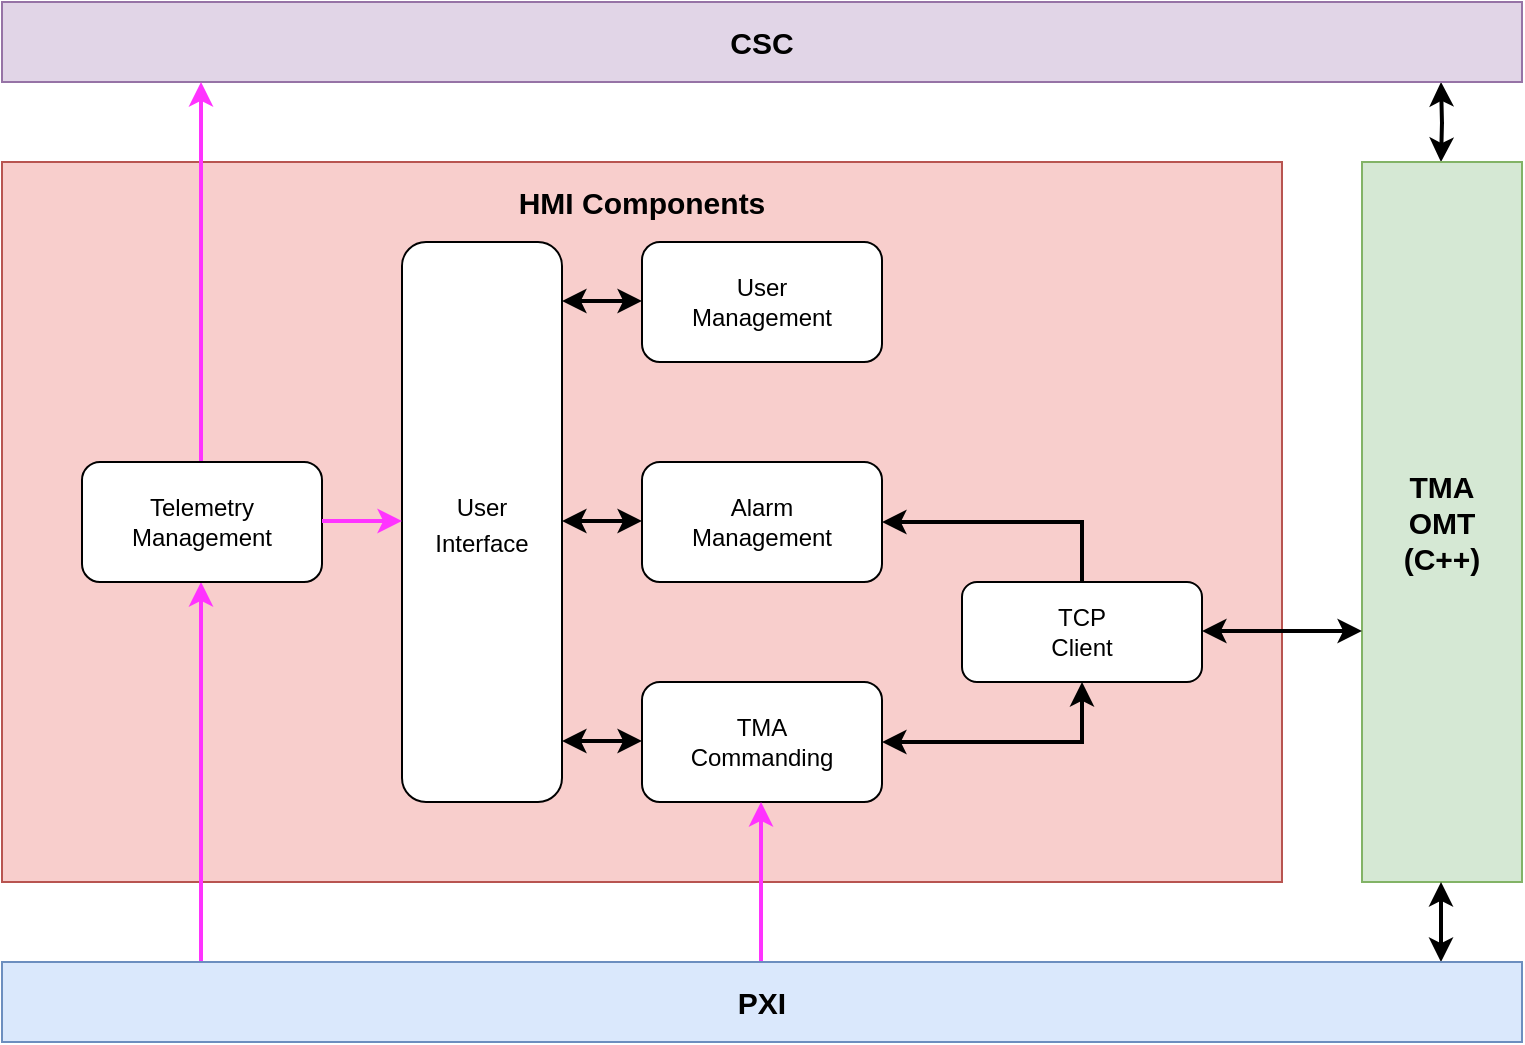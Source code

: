 <mxfile version="13.4.4" type="device"><diagram id="BoxiaOFGKJF3TGBxJh3o" name="Page-1"><mxGraphModel dx="1422" dy="822" grid="1" gridSize="10" guides="1" tooltips="1" connect="1" arrows="1" fold="1" page="1" pageScale="1" pageWidth="827" pageHeight="1169" math="0" shadow="0"><root><mxCell id="0"/><mxCell id="1" parent="0"/><mxCell id="HeIFX1rS8keigrghSIzd-37" value="&lt;h1 style=&quot;text-align: center ; font-size: 15px&quot;&gt;&lt;br&gt;&lt;/h1&gt;&lt;h1 style=&quot;text-align: center ; font-size: 15px&quot;&gt;&lt;br&gt;&lt;/h1&gt;" style="text;html=1;strokeColor=#b85450;fillColor=#f8cecc;spacing=5;spacingTop=-20;whiteSpace=wrap;overflow=hidden;rounded=0;fontSize=15;" parent="1" vertex="1"><mxGeometry x="320" y="160" width="640" height="360" as="geometry"/></mxCell><mxCell id="HeIFX1rS8keigrghSIzd-80" style="edgeStyle=orthogonalEdgeStyle;rounded=0;html=1;startArrow=none;startFill=0;endArrow=classic;endFill=1;jettySize=auto;orthogonalLoop=1;fontSize=15;strokeWidth=2;strokeColor=#FF33FF;" parent="1" edge="1"><mxGeometry relative="1" as="geometry"><mxPoint x="419.5" y="570" as="sourcePoint"/><mxPoint x="419.5" y="370" as="targetPoint"/></mxGeometry></mxCell><mxCell id="HeIFX1rS8keigrghSIzd-76" style="edgeStyle=orthogonalEdgeStyle;rounded=0;html=1;jettySize=auto;orthogonalLoop=1;fontSize=15;startArrow=classic;startFill=1;endArrow=classic;endFill=1;strokeWidth=2;" parent="1" edge="1"><mxGeometry relative="1" as="geometry"><mxPoint x="1039.5" y="120" as="targetPoint"/><mxPoint x="1039.5" y="160" as="sourcePoint"/></mxGeometry></mxCell><mxCell id="HeIFX1rS8keigrghSIzd-50" value="TMA&lt;br&gt;OMT&lt;br&gt;(C++)&lt;br&gt;" style="rounded=0;whiteSpace=wrap;html=1;fillColor=#d5e8d4;fontSize=15;strokeColor=#82b366;fontStyle=1" parent="1" vertex="1"><mxGeometry x="1000" y="160" width="80" height="360" as="geometry"/></mxCell><mxCell id="HeIFX1rS8keigrghSIzd-51" value="CSC" style="rounded=0;whiteSpace=wrap;html=1;fillColor=#e1d5e7;fontSize=15;strokeColor=#9673a6;fontStyle=1" parent="1" vertex="1"><mxGeometry x="320" y="80" width="760" height="40" as="geometry"/></mxCell><mxCell id="HeIFX1rS8keigrghSIzd-70" value="&lt;span style=&quot;font-size: 12px&quot;&gt;User&lt;br&gt;Interface&lt;/span&gt;" style="rounded=1;whiteSpace=wrap;html=1;fontSize=15;" parent="1" vertex="1"><mxGeometry x="520" y="200" width="80" height="280" as="geometry"/></mxCell><mxCell id="HeIFX1rS8keigrghSIzd-9" value="Alarm&lt;br&gt;Management" style="rounded=1;whiteSpace=wrap;html=1;" parent="1" vertex="1"><mxGeometry x="640.0" y="310" width="120" height="60" as="geometry"/></mxCell><mxCell id="yuK_DDWwgFEz9-a0BVwq-20" style="edgeStyle=orthogonalEdgeStyle;rounded=0;orthogonalLoop=1;jettySize=auto;html=1;exitX=0.5;exitY=1;exitDx=0;exitDy=0;entryX=1;entryY=0.5;entryDx=0;entryDy=0;startArrow=classic;startFill=1;endArrow=classic;endFill=1;strokeColor=#000000;strokeWidth=2;" edge="1" parent="1" source="yuK_DDWwgFEz9-a0BVwq-15" target="HeIFX1rS8keigrghSIzd-17"><mxGeometry relative="1" as="geometry"/></mxCell><mxCell id="HeIFX1rS8keigrghSIzd-17" value="TMA&lt;br&gt;Commanding" style="rounded=1;whiteSpace=wrap;html=1;" parent="1" vertex="1"><mxGeometry x="640.0" y="420" width="120" height="60" as="geometry"/></mxCell><mxCell id="HeIFX1rS8keigrghSIzd-104" style="edgeStyle=orthogonalEdgeStyle;rounded=0;html=1;startArrow=classic;startFill=1;endArrow=none;endFill=0;jettySize=auto;orthogonalLoop=1;strokeWidth=2;fontSize=15;strokeColor=#FF33FF;" parent="1" edge="1"><mxGeometry relative="1" as="geometry"><mxPoint x="699.5" y="565" as="targetPoint"/><mxPoint x="699.5" y="480" as="sourcePoint"/></mxGeometry></mxCell><mxCell id="HeIFX1rS8keigrghSIzd-83" style="edgeStyle=orthogonalEdgeStyle;rounded=0;html=1;startArrow=none;startFill=0;endArrow=classic;endFill=1;jettySize=auto;orthogonalLoop=1;fontSize=15;strokeColor=#FF33FF;strokeWidth=2;" parent="1" edge="1"><mxGeometry relative="1" as="geometry"><mxPoint x="419.5" y="320" as="sourcePoint"/><mxPoint x="419.5" y="120" as="targetPoint"/></mxGeometry></mxCell><mxCell id="HeIFX1rS8keigrghSIzd-23" value="Telemetry&lt;br&gt;Management" style="rounded=1;whiteSpace=wrap;html=1;" parent="1" vertex="1"><mxGeometry x="360" y="310" width="120" height="60" as="geometry"/></mxCell><mxCell id="HeIFX1rS8keigrghSIzd-24" value="User&lt;br&gt;Management&lt;br&gt;" style="rounded=1;whiteSpace=wrap;html=1;" parent="1" vertex="1"><mxGeometry x="640.0" y="200" width="120" height="60" as="geometry"/></mxCell><mxCell id="HeIFX1rS8keigrghSIzd-38" value="&lt;b&gt;HMI Components&lt;/b&gt;" style="text;html=1;strokeColor=none;fillColor=none;align=center;verticalAlign=middle;whiteSpace=wrap;rounded=0;fontSize=15;" parent="1" vertex="1"><mxGeometry x="320" y="160" width="640" height="40" as="geometry"/></mxCell><mxCell id="gxYQ_DccYNT-aHFiAlVS-1" value="" style="endArrow=classic;html=1;strokeWidth=2;startArrow=classic;startFill=1;" parent="1" edge="1"><mxGeometry width="50" height="50" relative="1" as="geometry"><mxPoint x="1039.5" y="560" as="sourcePoint"/><mxPoint x="1039.5" y="520" as="targetPoint"/><Array as="points"/></mxGeometry></mxCell><mxCell id="gxYQ_DccYNT-aHFiAlVS-15" value="" style="endArrow=classic;html=1;strokeWidth=2;entryX=1;entryY=0.5;entryDx=0;entryDy=0;endFill=1;startArrow=classic;startFill=1;" parent="1" edge="1"><mxGeometry width="50" height="50" relative="1" as="geometry"><mxPoint x="1000" y="394.5" as="sourcePoint"/><mxPoint x="920.0" y="394.5" as="targetPoint"/></mxGeometry></mxCell><mxCell id="yuK_DDWwgFEz9-a0BVwq-5" value="" style="endArrow=classic;html=1;strokeWidth=2;strokeColor=#FF33FF;" edge="1" parent="1"><mxGeometry width="50" height="50" relative="1" as="geometry"><mxPoint x="480" y="339.5" as="sourcePoint"/><mxPoint x="520" y="339.5" as="targetPoint"/></mxGeometry></mxCell><mxCell id="yuK_DDWwgFEz9-a0BVwq-7" value="" style="endArrow=classic;startArrow=classic;html=1;strokeWidth=2;" edge="1" parent="1"><mxGeometry width="50" height="50" relative="1" as="geometry"><mxPoint x="600" y="229.5" as="sourcePoint"/><mxPoint x="640" y="229.5" as="targetPoint"/></mxGeometry></mxCell><mxCell id="yuK_DDWwgFEz9-a0BVwq-9" value="" style="endArrow=classic;startArrow=classic;html=1;strokeWidth=2;" edge="1" parent="1"><mxGeometry width="50" height="50" relative="1" as="geometry"><mxPoint x="600" y="449.5" as="sourcePoint"/><mxPoint x="640" y="449.5" as="targetPoint"/></mxGeometry></mxCell><mxCell id="yuK_DDWwgFEz9-a0BVwq-11" value="" style="endArrow=classic;startArrow=classic;html=1;strokeWidth=2;" edge="1" parent="1"><mxGeometry width="50" height="50" relative="1" as="geometry"><mxPoint x="600" y="339.5" as="sourcePoint"/><mxPoint x="640" y="339.5" as="targetPoint"/></mxGeometry></mxCell><mxCell id="yuK_DDWwgFEz9-a0BVwq-21" style="edgeStyle=orthogonalEdgeStyle;rounded=0;orthogonalLoop=1;jettySize=auto;html=1;exitX=1;exitY=0.5;exitDx=0;exitDy=0;entryX=0.5;entryY=0;entryDx=0;entryDy=0;startArrow=classic;startFill=1;endArrow=none;endFill=0;strokeColor=#000000;strokeWidth=2;" edge="1" parent="1" source="HeIFX1rS8keigrghSIzd-9" target="yuK_DDWwgFEz9-a0BVwq-15"><mxGeometry relative="1" as="geometry"/></mxCell><mxCell id="yuK_DDWwgFEz9-a0BVwq-15" value="TCP&lt;br&gt;Client" style="rounded=1;whiteSpace=wrap;html=1;" vertex="1" parent="1"><mxGeometry x="800" y="370" width="120" height="50" as="geometry"/></mxCell><mxCell id="HeIFX1rS8keigrghSIzd-49" value="PXI" style="rounded=0;whiteSpace=wrap;html=1;fillColor=#dae8fc;fontSize=15;strokeColor=#6c8ebf;fontStyle=1" parent="1" vertex="1"><mxGeometry x="320" y="560" width="760" height="40" as="geometry"/></mxCell></root></mxGraphModel></diagram></mxfile>